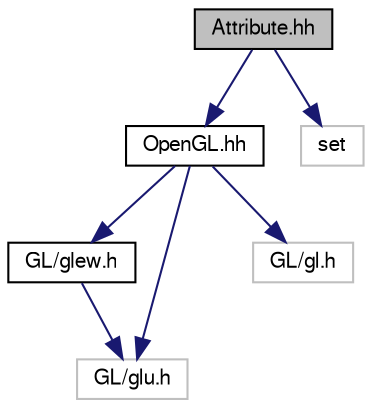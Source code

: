 digraph "Attribute.hh"
{
  edge [fontname="FreeSans",fontsize="10",labelfontname="FreeSans",labelfontsize="10"];
  node [fontname="FreeSans",fontsize="10",shape=record];
  Node1 [label="Attribute.hh",height=0.2,width=0.4,color="black", fillcolor="grey75", style="filled" fontcolor="black"];
  Node1 -> Node2 [color="midnightblue",fontsize="10",style="solid",fontname="FreeSans"];
  Node2 [label="OpenGL.hh",height=0.2,width=0.4,color="black", fillcolor="white", style="filled",URL="$d9/d6d/_open_g_l_8hh.html"];
  Node2 -> Node3 [color="midnightblue",fontsize="10",style="solid",fontname="FreeSans"];
  Node3 [label="GL/glew.h",height=0.2,width=0.4,color="black", fillcolor="white", style="filled",URL="$da/d33/glew_8h.html"];
  Node3 -> Node4 [color="midnightblue",fontsize="10",style="solid",fontname="FreeSans"];
  Node4 [label="GL/glu.h",height=0.2,width=0.4,color="grey75", fillcolor="white", style="filled"];
  Node2 -> Node5 [color="midnightblue",fontsize="10",style="solid",fontname="FreeSans"];
  Node5 [label="GL/gl.h",height=0.2,width=0.4,color="grey75", fillcolor="white", style="filled"];
  Node2 -> Node4 [color="midnightblue",fontsize="10",style="solid",fontname="FreeSans"];
  Node1 -> Node6 [color="midnightblue",fontsize="10",style="solid",fontname="FreeSans"];
  Node6 [label="set",height=0.2,width=0.4,color="grey75", fillcolor="white", style="filled"];
}
